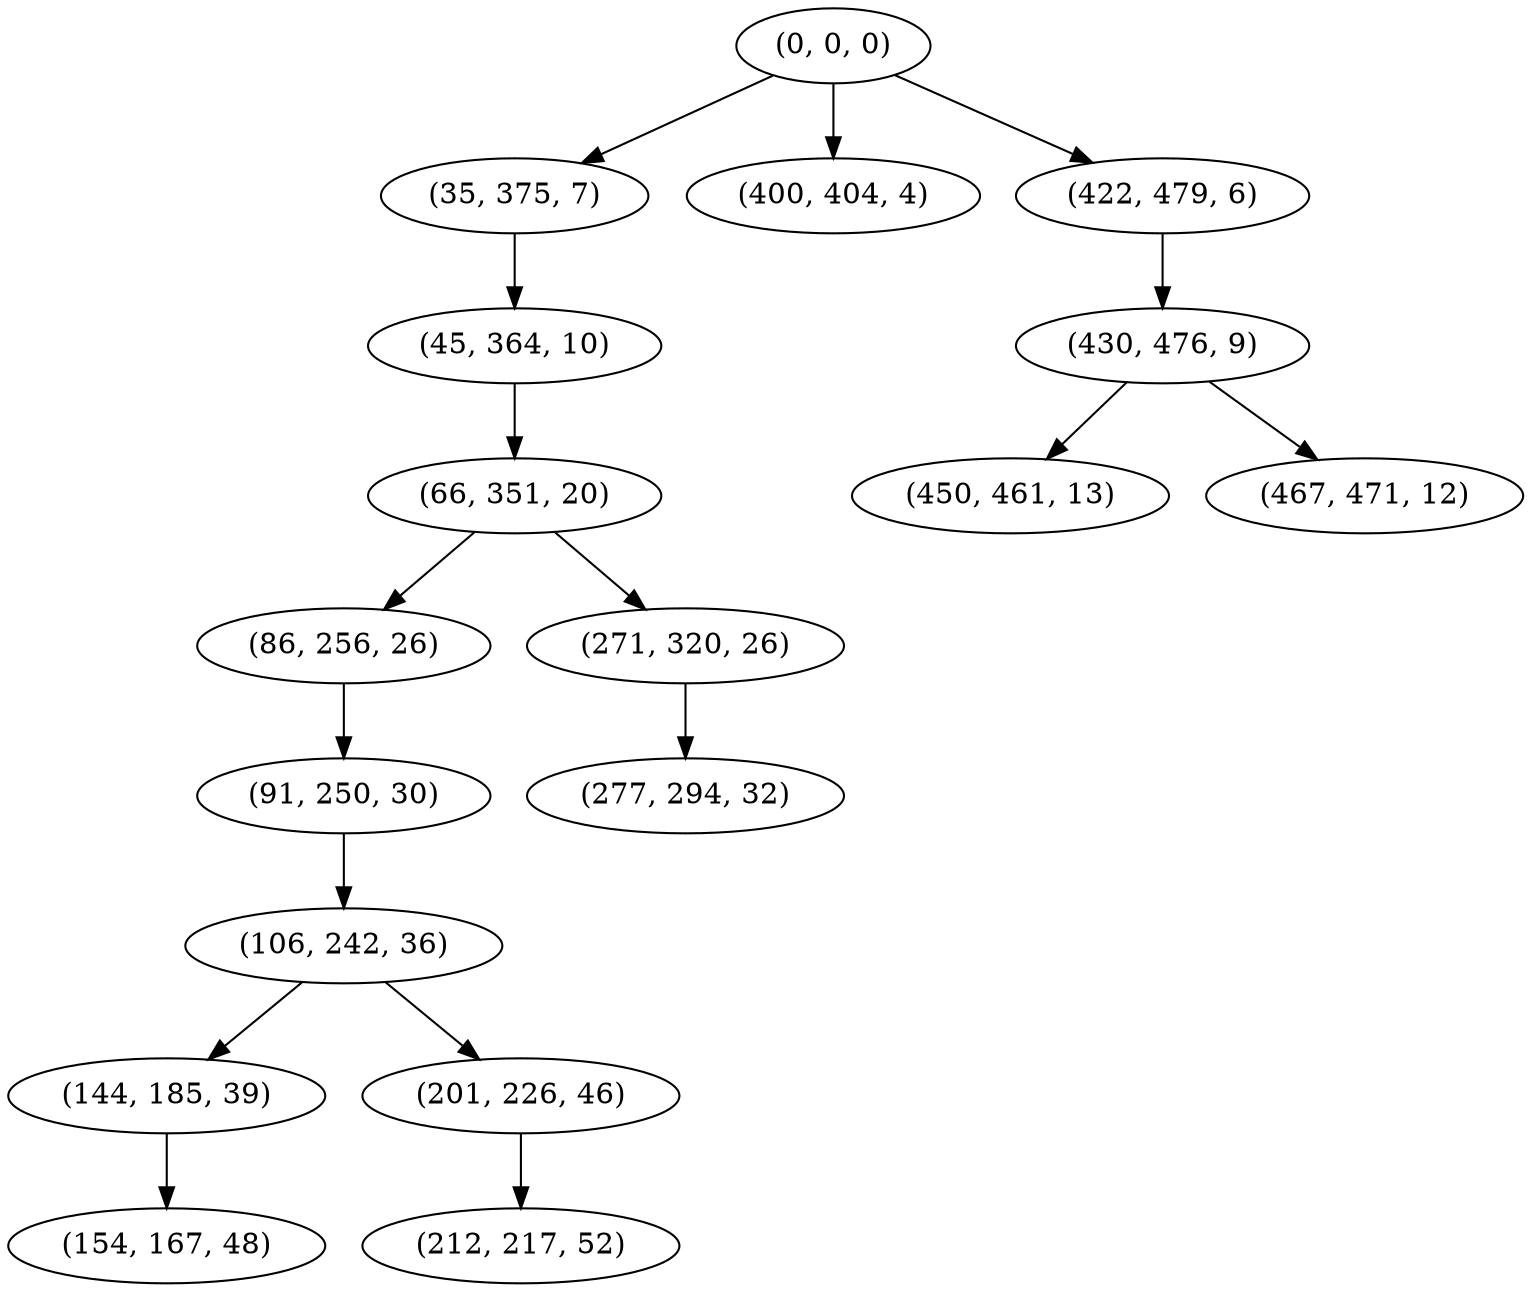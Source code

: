 digraph tree {
    "(0, 0, 0)";
    "(35, 375, 7)";
    "(45, 364, 10)";
    "(66, 351, 20)";
    "(86, 256, 26)";
    "(91, 250, 30)";
    "(106, 242, 36)";
    "(144, 185, 39)";
    "(154, 167, 48)";
    "(201, 226, 46)";
    "(212, 217, 52)";
    "(271, 320, 26)";
    "(277, 294, 32)";
    "(400, 404, 4)";
    "(422, 479, 6)";
    "(430, 476, 9)";
    "(450, 461, 13)";
    "(467, 471, 12)";
    "(0, 0, 0)" -> "(35, 375, 7)";
    "(0, 0, 0)" -> "(400, 404, 4)";
    "(0, 0, 0)" -> "(422, 479, 6)";
    "(35, 375, 7)" -> "(45, 364, 10)";
    "(45, 364, 10)" -> "(66, 351, 20)";
    "(66, 351, 20)" -> "(86, 256, 26)";
    "(66, 351, 20)" -> "(271, 320, 26)";
    "(86, 256, 26)" -> "(91, 250, 30)";
    "(91, 250, 30)" -> "(106, 242, 36)";
    "(106, 242, 36)" -> "(144, 185, 39)";
    "(106, 242, 36)" -> "(201, 226, 46)";
    "(144, 185, 39)" -> "(154, 167, 48)";
    "(201, 226, 46)" -> "(212, 217, 52)";
    "(271, 320, 26)" -> "(277, 294, 32)";
    "(422, 479, 6)" -> "(430, 476, 9)";
    "(430, 476, 9)" -> "(450, 461, 13)";
    "(430, 476, 9)" -> "(467, 471, 12)";
}
